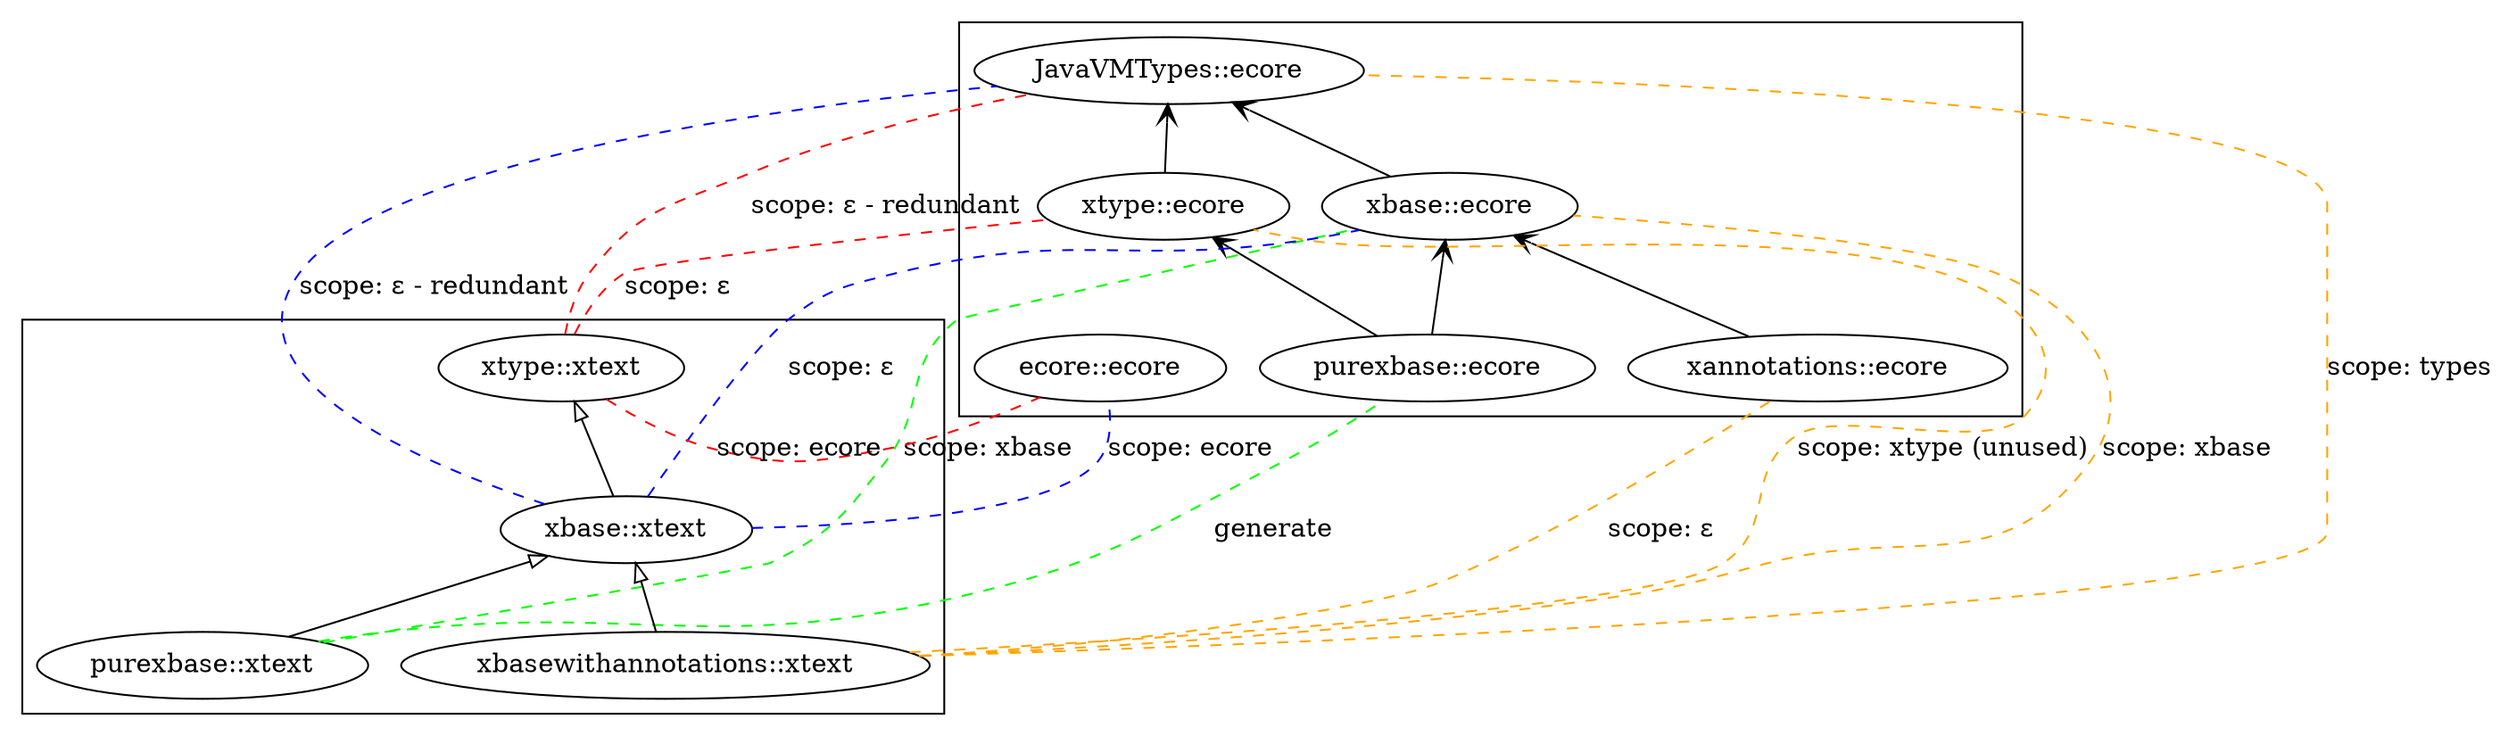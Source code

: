 digraph ecore_dependencies {
  /* ecore_ files */

  rankdir=BT;
subgraph cluster0 {
  ecore_xbase [label="xbase::ecore"]
  ecore_JavaVMTypes [label="JavaVMTypes::ecore"]
  ecore_xannotations [label="xannotations::ecore"]
  ecore_xtype [label="xtype::ecore"]
  ecore_ecore [label="ecore::ecore"]
  ecore_purexbase [label="purexbase::ecore"]

  ecore_xbase -> ecore_JavaVMTypes [arrowhead=vee]
  ecore_xtype -> ecore_JavaVMTypes [arrowhead=vee]
  ecore_xannotations -> ecore_xbase [arrowhead=vee]
  ecore_purexbase -> ecore_xtype [arrowhead=vee]
  ecore_purexbase -> ecore_xbase [arrowhead=vee]
}
  /* Xtext files */

subgraph cluster1 {
  xtext_purexbase [label="purexbase::xtext"]
  xtext_purexbase -> xtext_xbase [arrowhead="empty"]

  xtext_xbase [label="xbase::xtext"]
  xtext_xtype [label="xtype::xtext"]
  xtext_xbasewithannotations [label="xbasewithannotations::xtext"]

  xtext_xbase -> xtext_xtype [arrowhead="empty"]
  xtext_xbasewithannotations -> xtext_xbase [arrowhead="empty"]
}

  /* Xtext to ecore dependencies */

  xtext_xbase -> ecore_JavaVMTypes [arrowhead="void", arrowtail="diamond", style=dashed, color=blue, label="scope: ε - redundant"]
  xtext_xbase -> ecore_xbase [arrowhead="void", arrowtail="diamond", style=dashed, color=blue, label="scope: ε"]
  xtext_xbase -> ecore_ecore [arrowhead="void", arrowtail="diamond", style=dashed, color=blue, label="scope: ecore"]

  xtext_xtype -> ecore_JavaVMTypes [arrowhead="void", arrowtail="diamond", style=dashed, color=red, label="scope: ε - redundant"]
  xtext_xtype -> ecore_xtype [arrowhead="void", arrowtail="diamond", style=dashed, color=red, label="scope: ε"]
  xtext_xtype -> ecore_ecore [arrowhead="void", arrowtail="diamond", style=dashed, color=red, label="scope: ecore"]

  xtext_purexbase -> ecore_purexbase [arrowhead="void", arrowtail="diamond", style=dashed, color=green, label="generate"]
  xtext_purexbase -> ecore_xbase [arrowhead="void", arrowtail="diamond", style=dashed, color=green, label="scope: xbase"]

  xtext_xbasewithannotations -> ecore_xbase [arrowhead="void", arrowtail="diamond", style=dashed, color=orange, label="scope: xbase"]
  xtext_xbasewithannotations -> ecore_xtype [arrowhead="void", arrowtail="diamond", style=dashed, color=orange, label="scope: xtype (unused)"]
  xtext_xbasewithannotations -> ecore_JavaVMTypes [arrowhead="void", arrowtail="diamond", style=dashed, color=orange, label="scope: types"]
  xtext_xbasewithannotations -> ecore_xannotations [arrowhead="void", arrowtail="diamond", style=dashed, color=orange, label="scope: ε"]
}
